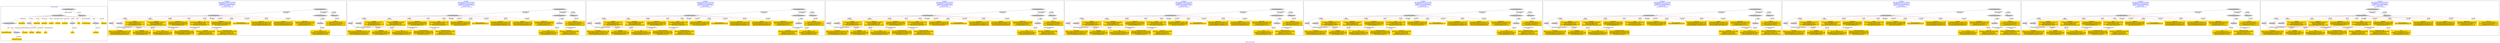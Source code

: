 digraph n0 {
fontcolor="blue"
remincross="true"
label="s04-ima-artworks.xml"
subgraph cluster_0 {
label="1-correct model"
n2[style="filled",color="white",fillcolor="lightgray",label="CulturalHeritageObject1"];
n3[shape="plaintext",style="filled",fillcolor="gold",label="relatedArtworksTitle"];
n4[style="filled",color="white",fillcolor="lightgray",label="Document2"];
n5[style="filled",color="white",fillcolor="lightgray",label="CulturalHeritageObject2"];
n6[shape="plaintext",style="filled",fillcolor="gold",label="creationDate"];
n7[style="filled",color="white",fillcolor="lightgray",label="Person1"];
n8[shape="plaintext",style="filled",fillcolor="gold",label="galleryLabel"];
n9[shape="plaintext",style="filled",fillcolor="gold",label="dimensions"];
n10[shape="plaintext",style="filled",fillcolor="gold",label="materials"];
n11[shape="plaintext",style="filled",fillcolor="gold",label="creditLine"];
n12[shape="plaintext",style="filled",fillcolor="gold",label="provenance"];
n13[style="filled",color="white",fillcolor="lightgray",label="Concept2"];
n14[shape="plaintext",style="filled",fillcolor="gold",label="title"];
n15[shape="plaintext",style="filled",fillcolor="gold",label="accessionNumber"];
n16[style="filled",color="white",fillcolor="lightgray",label="Document3"];
n17[shape="plaintext",style="filled",fillcolor="gold",label="nationality"];
n18[shape="plaintext",style="filled",fillcolor="gold",label="birthDate"];
n19[shape="plaintext",style="filled",fillcolor="gold",label="deathDate"];
n20[shape="plaintext",style="filled",fillcolor="gold",label="artist"];
n21[style="filled",color="white",fillcolor="lightgray",label="EuropeanaAggregation2"];
n22[style="filled",color="white",fillcolor="lightgray",label="WebResource2"];
n23[shape="plaintext",style="filled",fillcolor="gold",label="imageURL"];
n24[shape="plaintext",style="filled",fillcolor="gold",label="values"];
n25[shape="plaintext",style="filled",fillcolor="gold",label="relatedArtworksURL"];
n26[shape="plaintext",style="filled",fillcolor="gold",label="sourceURL"];
}
subgraph cluster_1 {
label="candidate 0\nlink coherence:0.6956521739130435\nnode coherence:0.7272727272727273\nconfidence:0.6153834489663028\nmapping score:0.5651991175698728\ncost:616.97047\n-precision:0.61-recall:0.58"
n28[style="filled",color="white",fillcolor="lightgray",label="CulturalHeritageObject1"];
n29[style="filled",color="white",fillcolor="lightgray",label="Person1"];
n30[style="filled",color="white",fillcolor="lightgray",label="Document1"];
n31[style="filled",color="white",fillcolor="lightgray",label="CulturalHeritageObject2"];
n32[style="filled",color="white",fillcolor="lightgray",label="Document2"];
n33[style="filled",color="white",fillcolor="lightgray",label="EuropeanaAggregation1"];
n34[style="filled",color="white",fillcolor="lightgray",label="WebResource1"];
n35[shape="plaintext",style="filled",fillcolor="gold",label="title\n[Document,classLink,0.357]\n[Document,columnSubClassOfLink,0.338]\n[CulturalHeritageObject,description,0.173]\n[CulturalHeritageObject,title,0.132]"];
n36[shape="plaintext",style="filled",fillcolor="gold",label="birthDate\n[CulturalHeritageObject,created,0.427]\n[Person,dateOfBirth,0.41]\n[CulturalHeritageObject,description,0.105]\n[Person,dateOfDeath,0.057]"];
n37[shape="plaintext",style="filled",fillcolor="gold",label="dimensions\n[CulturalHeritageObject,extent,0.89]\n[Person,dateOfDeath,0.063]\n[Person,dateOfBirth,0.04]\n[CulturalHeritageObject,description,0.007]"];
n38[shape="plaintext",style="filled",fillcolor="gold",label="creationDate\n[CulturalHeritageObject,created,0.466]\n[CulturalHeritageObject,description,0.223]\n[Person,biographicalInformation,0.184]\n[Person,dateOfDeath,0.127]"];
n39[shape="plaintext",style="filled",fillcolor="gold",label="nationality\n[Person,countryAssociatedWithThePerson,0.729]\n[CulturalHeritageObject,provenance,0.113]\n[CulturalHeritageObject,description,0.095]\n[Person,biographicalInformation,0.062]"];
n40[shape="plaintext",style="filled",fillcolor="gold",label="relatedArtworksTitle\n[Document,columnSubClassOfLink,0.693]\n[CulturalHeritageObject,provenance,0.104]\n[CulturalHeritageObject,description,0.104]\n[Document,classLink,0.1]"];
n41[shape="plaintext",style="filled",fillcolor="gold",label="values\n[CulturalHeritageObject,description,0.365]\n[Concept,prefLabel,0.246]\n[Document,columnSubClassOfLink,0.206]\n[Document,classLink,0.183]"];
n42[shape="plaintext",style="filled",fillcolor="gold",label="sourceURL\n[Document,columnSubClassOfLink,0.609]\n[Document,classLink,0.328]\n[WebResource,classLink,0.05]\n[CulturalHeritageObject,title,0.013]"];
n43[shape="plaintext",style="filled",fillcolor="gold",label="creditLine\n[CulturalHeritageObject,provenance,0.66]\n[CulturalHeritageObject,description,0.183]\n[Document,columnSubClassOfLink,0.08]\n[Document,classLink,0.077]"];
n44[shape="plaintext",style="filled",fillcolor="gold",label="deathDate\n[Person,dateOfDeath,0.495]\n[CulturalHeritageObject,created,0.342]\n[Person,biographicalInformation,0.115]\n[Person,dateOfBirth,0.047]"];
n45[shape="plaintext",style="filled",fillcolor="gold",label="accessionNumber\n[CulturalHeritageObject,extent,1.0]"];
n46[shape="plaintext",style="filled",fillcolor="gold",label="artist\n[Document,classLink,0.334]\n[Document,columnSubClassOfLink,0.323]\n[Person,nameOfThePerson,0.246]\n[CulturalHeritageObject,title,0.097]"];
n47[shape="plaintext",style="filled",fillcolor="gold",label="relatedArtworksURL\n[Document,columnSubClassOfLink,0.668]\n[Document,classLink,0.273]\n[WebResource,classLink,0.044]\n[CulturalHeritageObject,provenance,0.016]"];
n48[shape="plaintext",style="filled",fillcolor="gold",label="provenance\n[CulturalHeritageObject,provenance,0.373]\n[CulturalHeritageObject,description,0.305]\n[Person,biographicalInformation,0.228]\n[CulturalHeritageObject,rightsHolder,0.094]"];
n49[shape="plaintext",style="filled",fillcolor="gold",label="materials\n[CulturalHeritageObject,medium,0.875]\n[CulturalHeritageObject,description,0.119]\n[Person,biographicalInformation,0.006]\n[Document,columnSubClassOfLink,0.0]"];
n50[shape="plaintext",style="filled",fillcolor="gold",label="galleryLabel\n[CulturalHeritageObject,description,0.572]\n[Person,biographicalInformation,0.334]\n[Document,classLink,0.057]\n[CulturalHeritageObject,title,0.038]"];
n51[shape="plaintext",style="filled",fillcolor="gold",label="imageURL\n[WebResource,classLink,0.95]\n[Document,columnSubClassOfLink,0.032]\n[Document,classLink,0.017]\n[CulturalHeritageObject,provenance,0.001]"];
}
subgraph cluster_2 {
label="candidate 1\nlink coherence:0.6956521739130435\nnode coherence:0.7272727272727273\nconfidence:0.6153834489663028\nmapping score:0.5651991175698728\ncost:616.97047\n-precision:0.61-recall:0.58"
n53[style="filled",color="white",fillcolor="lightgray",label="CulturalHeritageObject1"];
n54[style="filled",color="white",fillcolor="lightgray",label="Person1"];
n55[style="filled",color="white",fillcolor="lightgray",label="Document1"];
n56[style="filled",color="white",fillcolor="lightgray",label="CulturalHeritageObject2"];
n57[style="filled",color="white",fillcolor="lightgray",label="Document2"];
n58[style="filled",color="white",fillcolor="lightgray",label="EuropeanaAggregation1"];
n59[style="filled",color="white",fillcolor="lightgray",label="WebResource1"];
n60[shape="plaintext",style="filled",fillcolor="gold",label="title\n[Document,classLink,0.357]\n[Document,columnSubClassOfLink,0.338]\n[CulturalHeritageObject,description,0.173]\n[CulturalHeritageObject,title,0.132]"];
n61[shape="plaintext",style="filled",fillcolor="gold",label="birthDate\n[CulturalHeritageObject,created,0.427]\n[Person,dateOfBirth,0.41]\n[CulturalHeritageObject,description,0.105]\n[Person,dateOfDeath,0.057]"];
n62[shape="plaintext",style="filled",fillcolor="gold",label="dimensions\n[CulturalHeritageObject,extent,0.89]\n[Person,dateOfDeath,0.063]\n[Person,dateOfBirth,0.04]\n[CulturalHeritageObject,description,0.007]"];
n63[shape="plaintext",style="filled",fillcolor="gold",label="creationDate\n[CulturalHeritageObject,created,0.466]\n[CulturalHeritageObject,description,0.223]\n[Person,biographicalInformation,0.184]\n[Person,dateOfDeath,0.127]"];
n64[shape="plaintext",style="filled",fillcolor="gold",label="nationality\n[Person,countryAssociatedWithThePerson,0.729]\n[CulturalHeritageObject,provenance,0.113]\n[CulturalHeritageObject,description,0.095]\n[Person,biographicalInformation,0.062]"];
n65[shape="plaintext",style="filled",fillcolor="gold",label="relatedArtworksTitle\n[Document,columnSubClassOfLink,0.693]\n[CulturalHeritageObject,provenance,0.104]\n[CulturalHeritageObject,description,0.104]\n[Document,classLink,0.1]"];
n66[shape="plaintext",style="filled",fillcolor="gold",label="values\n[CulturalHeritageObject,description,0.365]\n[Concept,prefLabel,0.246]\n[Document,columnSubClassOfLink,0.206]\n[Document,classLink,0.183]"];
n67[shape="plaintext",style="filled",fillcolor="gold",label="creditLine\n[CulturalHeritageObject,provenance,0.66]\n[CulturalHeritageObject,description,0.183]\n[Document,columnSubClassOfLink,0.08]\n[Document,classLink,0.077]"];
n68[shape="plaintext",style="filled",fillcolor="gold",label="deathDate\n[Person,dateOfDeath,0.495]\n[CulturalHeritageObject,created,0.342]\n[Person,biographicalInformation,0.115]\n[Person,dateOfBirth,0.047]"];
n69[shape="plaintext",style="filled",fillcolor="gold",label="accessionNumber\n[CulturalHeritageObject,extent,1.0]"];
n70[shape="plaintext",style="filled",fillcolor="gold",label="artist\n[Document,classLink,0.334]\n[Document,columnSubClassOfLink,0.323]\n[Person,nameOfThePerson,0.246]\n[CulturalHeritageObject,title,0.097]"];
n71[shape="plaintext",style="filled",fillcolor="gold",label="relatedArtworksURL\n[Document,columnSubClassOfLink,0.668]\n[Document,classLink,0.273]\n[WebResource,classLink,0.044]\n[CulturalHeritageObject,provenance,0.016]"];
n72[shape="plaintext",style="filled",fillcolor="gold",label="provenance\n[CulturalHeritageObject,provenance,0.373]\n[CulturalHeritageObject,description,0.305]\n[Person,biographicalInformation,0.228]\n[CulturalHeritageObject,rightsHolder,0.094]"];
n73[shape="plaintext",style="filled",fillcolor="gold",label="materials\n[CulturalHeritageObject,medium,0.875]\n[CulturalHeritageObject,description,0.119]\n[Person,biographicalInformation,0.006]\n[Document,columnSubClassOfLink,0.0]"];
n74[shape="plaintext",style="filled",fillcolor="gold",label="galleryLabel\n[CulturalHeritageObject,description,0.572]\n[Person,biographicalInformation,0.334]\n[Document,classLink,0.057]\n[CulturalHeritageObject,title,0.038]"];
n75[shape="plaintext",style="filled",fillcolor="gold",label="imageURL\n[WebResource,classLink,0.95]\n[Document,columnSubClassOfLink,0.032]\n[Document,classLink,0.017]\n[CulturalHeritageObject,provenance,0.001]"];
n76[shape="plaintext",style="filled",fillcolor="gold",label="sourceURL\n[Document,columnSubClassOfLink,0.609]\n[Document,classLink,0.328]\n[WebResource,classLink,0.05]\n[CulturalHeritageObject,title,0.013]"];
}
subgraph cluster_3 {
label="candidate 2\nlink coherence:0.6956521739130435\nnode coherence:0.7272727272727273\nconfidence:0.6153834489663028\nmapping score:0.5651991175698728\ncost:616.97047\n-precision:0.61-recall:0.58"
n78[style="filled",color="white",fillcolor="lightgray",label="CulturalHeritageObject1"];
n79[style="filled",color="white",fillcolor="lightgray",label="Person1"];
n80[style="filled",color="white",fillcolor="lightgray",label="Document1"];
n81[style="filled",color="white",fillcolor="lightgray",label="CulturalHeritageObject2"];
n82[style="filled",color="white",fillcolor="lightgray",label="Document2"];
n83[style="filled",color="white",fillcolor="lightgray",label="EuropeanaAggregation1"];
n84[style="filled",color="white",fillcolor="lightgray",label="WebResource1"];
n85[shape="plaintext",style="filled",fillcolor="gold",label="title\n[Document,classLink,0.357]\n[Document,columnSubClassOfLink,0.338]\n[CulturalHeritageObject,description,0.173]\n[CulturalHeritageObject,title,0.132]"];
n86[shape="plaintext",style="filled",fillcolor="gold",label="birthDate\n[CulturalHeritageObject,created,0.427]\n[Person,dateOfBirth,0.41]\n[CulturalHeritageObject,description,0.105]\n[Person,dateOfDeath,0.057]"];
n87[shape="plaintext",style="filled",fillcolor="gold",label="dimensions\n[CulturalHeritageObject,extent,0.89]\n[Person,dateOfDeath,0.063]\n[Person,dateOfBirth,0.04]\n[CulturalHeritageObject,description,0.007]"];
n88[shape="plaintext",style="filled",fillcolor="gold",label="creationDate\n[CulturalHeritageObject,created,0.466]\n[CulturalHeritageObject,description,0.223]\n[Person,biographicalInformation,0.184]\n[Person,dateOfDeath,0.127]"];
n89[shape="plaintext",style="filled",fillcolor="gold",label="nationality\n[Person,countryAssociatedWithThePerson,0.729]\n[CulturalHeritageObject,provenance,0.113]\n[CulturalHeritageObject,description,0.095]\n[Person,biographicalInformation,0.062]"];
n90[shape="plaintext",style="filled",fillcolor="gold",label="relatedArtworksTitle\n[Document,columnSubClassOfLink,0.693]\n[CulturalHeritageObject,provenance,0.104]\n[CulturalHeritageObject,description,0.104]\n[Document,classLink,0.1]"];
n91[shape="plaintext",style="filled",fillcolor="gold",label="values\n[CulturalHeritageObject,description,0.365]\n[Concept,prefLabel,0.246]\n[Document,columnSubClassOfLink,0.206]\n[Document,classLink,0.183]"];
n92[shape="plaintext",style="filled",fillcolor="gold",label="creditLine\n[CulturalHeritageObject,provenance,0.66]\n[CulturalHeritageObject,description,0.183]\n[Document,columnSubClassOfLink,0.08]\n[Document,classLink,0.077]"];
n93[shape="plaintext",style="filled",fillcolor="gold",label="deathDate\n[Person,dateOfDeath,0.495]\n[CulturalHeritageObject,created,0.342]\n[Person,biographicalInformation,0.115]\n[Person,dateOfBirth,0.047]"];
n94[shape="plaintext",style="filled",fillcolor="gold",label="sourceURL\n[Document,columnSubClassOfLink,0.609]\n[Document,classLink,0.328]\n[WebResource,classLink,0.05]\n[CulturalHeritageObject,title,0.013]"];
n95[shape="plaintext",style="filled",fillcolor="gold",label="accessionNumber\n[CulturalHeritageObject,extent,1.0]"];
n96[shape="plaintext",style="filled",fillcolor="gold",label="artist\n[Document,classLink,0.334]\n[Document,columnSubClassOfLink,0.323]\n[Person,nameOfThePerson,0.246]\n[CulturalHeritageObject,title,0.097]"];
n97[shape="plaintext",style="filled",fillcolor="gold",label="relatedArtworksURL\n[Document,columnSubClassOfLink,0.668]\n[Document,classLink,0.273]\n[WebResource,classLink,0.044]\n[CulturalHeritageObject,provenance,0.016]"];
n98[shape="plaintext",style="filled",fillcolor="gold",label="provenance\n[CulturalHeritageObject,provenance,0.373]\n[CulturalHeritageObject,description,0.305]\n[Person,biographicalInformation,0.228]\n[CulturalHeritageObject,rightsHolder,0.094]"];
n99[shape="plaintext",style="filled",fillcolor="gold",label="materials\n[CulturalHeritageObject,medium,0.875]\n[CulturalHeritageObject,description,0.119]\n[Person,biographicalInformation,0.006]\n[Document,columnSubClassOfLink,0.0]"];
n100[shape="plaintext",style="filled",fillcolor="gold",label="galleryLabel\n[CulturalHeritageObject,description,0.572]\n[Person,biographicalInformation,0.334]\n[Document,classLink,0.057]\n[CulturalHeritageObject,title,0.038]"];
n101[shape="plaintext",style="filled",fillcolor="gold",label="imageURL\n[WebResource,classLink,0.95]\n[Document,columnSubClassOfLink,0.032]\n[Document,classLink,0.017]\n[CulturalHeritageObject,provenance,0.001]"];
}
subgraph cluster_4 {
label="candidate 3\nlink coherence:0.6956521739130435\nnode coherence:0.7272727272727273\nconfidence:0.6153834489663028\nmapping score:0.5651991175698728\ncost:616.97047\n-precision:0.61-recall:0.58"
n103[style="filled",color="white",fillcolor="lightgray",label="CulturalHeritageObject1"];
n104[style="filled",color="white",fillcolor="lightgray",label="Person1"];
n105[style="filled",color="white",fillcolor="lightgray",label="Document1"];
n106[style="filled",color="white",fillcolor="lightgray",label="CulturalHeritageObject2"];
n107[style="filled",color="white",fillcolor="lightgray",label="Document2"];
n108[style="filled",color="white",fillcolor="lightgray",label="EuropeanaAggregation1"];
n109[style="filled",color="white",fillcolor="lightgray",label="WebResource1"];
n110[shape="plaintext",style="filled",fillcolor="gold",label="title\n[Document,classLink,0.357]\n[Document,columnSubClassOfLink,0.338]\n[CulturalHeritageObject,description,0.173]\n[CulturalHeritageObject,title,0.132]"];
n111[shape="plaintext",style="filled",fillcolor="gold",label="birthDate\n[CulturalHeritageObject,created,0.427]\n[Person,dateOfBirth,0.41]\n[CulturalHeritageObject,description,0.105]\n[Person,dateOfDeath,0.057]"];
n112[shape="plaintext",style="filled",fillcolor="gold",label="dimensions\n[CulturalHeritageObject,extent,0.89]\n[Person,dateOfDeath,0.063]\n[Person,dateOfBirth,0.04]\n[CulturalHeritageObject,description,0.007]"];
n113[shape="plaintext",style="filled",fillcolor="gold",label="creationDate\n[CulturalHeritageObject,created,0.466]\n[CulturalHeritageObject,description,0.223]\n[Person,biographicalInformation,0.184]\n[Person,dateOfDeath,0.127]"];
n114[shape="plaintext",style="filled",fillcolor="gold",label="nationality\n[Person,countryAssociatedWithThePerson,0.729]\n[CulturalHeritageObject,provenance,0.113]\n[CulturalHeritageObject,description,0.095]\n[Person,biographicalInformation,0.062]"];
n115[shape="plaintext",style="filled",fillcolor="gold",label="relatedArtworksTitle\n[Document,columnSubClassOfLink,0.693]\n[CulturalHeritageObject,provenance,0.104]\n[CulturalHeritageObject,description,0.104]\n[Document,classLink,0.1]"];
n116[shape="plaintext",style="filled",fillcolor="gold",label="values\n[CulturalHeritageObject,description,0.365]\n[Concept,prefLabel,0.246]\n[Document,columnSubClassOfLink,0.206]\n[Document,classLink,0.183]"];
n117[shape="plaintext",style="filled",fillcolor="gold",label="creditLine\n[CulturalHeritageObject,provenance,0.66]\n[CulturalHeritageObject,description,0.183]\n[Document,columnSubClassOfLink,0.08]\n[Document,classLink,0.077]"];
n118[shape="plaintext",style="filled",fillcolor="gold",label="deathDate\n[Person,dateOfDeath,0.495]\n[CulturalHeritageObject,created,0.342]\n[Person,biographicalInformation,0.115]\n[Person,dateOfBirth,0.047]"];
n119[shape="plaintext",style="filled",fillcolor="gold",label="accessionNumber\n[CulturalHeritageObject,extent,1.0]"];
n120[shape="plaintext",style="filled",fillcolor="gold",label="artist\n[Document,classLink,0.334]\n[Document,columnSubClassOfLink,0.323]\n[Person,nameOfThePerson,0.246]\n[CulturalHeritageObject,title,0.097]"];
n121[shape="plaintext",style="filled",fillcolor="gold",label="relatedArtworksURL\n[Document,columnSubClassOfLink,0.668]\n[Document,classLink,0.273]\n[WebResource,classLink,0.044]\n[CulturalHeritageObject,provenance,0.016]"];
n122[shape="plaintext",style="filled",fillcolor="gold",label="provenance\n[CulturalHeritageObject,provenance,0.373]\n[CulturalHeritageObject,description,0.305]\n[Person,biographicalInformation,0.228]\n[CulturalHeritageObject,rightsHolder,0.094]"];
n123[shape="plaintext",style="filled",fillcolor="gold",label="materials\n[CulturalHeritageObject,medium,0.875]\n[CulturalHeritageObject,description,0.119]\n[Person,biographicalInformation,0.006]\n[Document,columnSubClassOfLink,0.0]"];
n124[shape="plaintext",style="filled",fillcolor="gold",label="sourceURL\n[Document,columnSubClassOfLink,0.609]\n[Document,classLink,0.328]\n[WebResource,classLink,0.05]\n[CulturalHeritageObject,title,0.013]"];
n125[shape="plaintext",style="filled",fillcolor="gold",label="galleryLabel\n[CulturalHeritageObject,description,0.572]\n[Person,biographicalInformation,0.334]\n[Document,classLink,0.057]\n[CulturalHeritageObject,title,0.038]"];
n126[shape="plaintext",style="filled",fillcolor="gold",label="imageURL\n[WebResource,classLink,0.95]\n[Document,columnSubClassOfLink,0.032]\n[Document,classLink,0.017]\n[CulturalHeritageObject,provenance,0.001]"];
}
subgraph cluster_5 {
label="candidate 4\nlink coherence:0.6956521739130435\nnode coherence:0.7272727272727273\nconfidence:0.6153834489663028\nmapping score:0.5651991175698728\ncost:616.97047\n-precision:0.61-recall:0.58"
n128[style="filled",color="white",fillcolor="lightgray",label="CulturalHeritageObject1"];
n129[style="filled",color="white",fillcolor="lightgray",label="Person1"];
n130[style="filled",color="white",fillcolor="lightgray",label="Document1"];
n131[style="filled",color="white",fillcolor="lightgray",label="CulturalHeritageObject2"];
n132[style="filled",color="white",fillcolor="lightgray",label="Document2"];
n133[style="filled",color="white",fillcolor="lightgray",label="EuropeanaAggregation1"];
n134[style="filled",color="white",fillcolor="lightgray",label="WebResource1"];
n135[shape="plaintext",style="filled",fillcolor="gold",label="title\n[Document,classLink,0.357]\n[Document,columnSubClassOfLink,0.338]\n[CulturalHeritageObject,description,0.173]\n[CulturalHeritageObject,title,0.132]"];
n136[shape="plaintext",style="filled",fillcolor="gold",label="birthDate\n[CulturalHeritageObject,created,0.427]\n[Person,dateOfBirth,0.41]\n[CulturalHeritageObject,description,0.105]\n[Person,dateOfDeath,0.057]"];
n137[shape="plaintext",style="filled",fillcolor="gold",label="dimensions\n[CulturalHeritageObject,extent,0.89]\n[Person,dateOfDeath,0.063]\n[Person,dateOfBirth,0.04]\n[CulturalHeritageObject,description,0.007]"];
n138[shape="plaintext",style="filled",fillcolor="gold",label="creationDate\n[CulturalHeritageObject,created,0.466]\n[CulturalHeritageObject,description,0.223]\n[Person,biographicalInformation,0.184]\n[Person,dateOfDeath,0.127]"];
n139[shape="plaintext",style="filled",fillcolor="gold",label="nationality\n[Person,countryAssociatedWithThePerson,0.729]\n[CulturalHeritageObject,provenance,0.113]\n[CulturalHeritageObject,description,0.095]\n[Person,biographicalInformation,0.062]"];
n140[shape="plaintext",style="filled",fillcolor="gold",label="relatedArtworksTitle\n[Document,columnSubClassOfLink,0.693]\n[CulturalHeritageObject,provenance,0.104]\n[CulturalHeritageObject,description,0.104]\n[Document,classLink,0.1]"];
n141[shape="plaintext",style="filled",fillcolor="gold",label="values\n[CulturalHeritageObject,description,0.365]\n[Concept,prefLabel,0.246]\n[Document,columnSubClassOfLink,0.206]\n[Document,classLink,0.183]"];
n142[shape="plaintext",style="filled",fillcolor="gold",label="creditLine\n[CulturalHeritageObject,provenance,0.66]\n[CulturalHeritageObject,description,0.183]\n[Document,columnSubClassOfLink,0.08]\n[Document,classLink,0.077]"];
n143[shape="plaintext",style="filled",fillcolor="gold",label="deathDate\n[Person,dateOfDeath,0.495]\n[CulturalHeritageObject,created,0.342]\n[Person,biographicalInformation,0.115]\n[Person,dateOfBirth,0.047]"];
n144[shape="plaintext",style="filled",fillcolor="gold",label="accessionNumber\n[CulturalHeritageObject,extent,1.0]"];
n145[shape="plaintext",style="filled",fillcolor="gold",label="artist\n[Document,classLink,0.334]\n[Document,columnSubClassOfLink,0.323]\n[Person,nameOfThePerson,0.246]\n[CulturalHeritageObject,title,0.097]"];
n146[shape="plaintext",style="filled",fillcolor="gold",label="sourceURL\n[Document,columnSubClassOfLink,0.609]\n[Document,classLink,0.328]\n[WebResource,classLink,0.05]\n[CulturalHeritageObject,title,0.013]"];
n147[shape="plaintext",style="filled",fillcolor="gold",label="provenance\n[CulturalHeritageObject,provenance,0.373]\n[CulturalHeritageObject,description,0.305]\n[Person,biographicalInformation,0.228]\n[CulturalHeritageObject,rightsHolder,0.094]"];
n148[shape="plaintext",style="filled",fillcolor="gold",label="materials\n[CulturalHeritageObject,medium,0.875]\n[CulturalHeritageObject,description,0.119]\n[Person,biographicalInformation,0.006]\n[Document,columnSubClassOfLink,0.0]"];
n149[shape="plaintext",style="filled",fillcolor="gold",label="galleryLabel\n[CulturalHeritageObject,description,0.572]\n[Person,biographicalInformation,0.334]\n[Document,classLink,0.057]\n[CulturalHeritageObject,title,0.038]"];
n150[shape="plaintext",style="filled",fillcolor="gold",label="imageURL\n[WebResource,classLink,0.95]\n[Document,columnSubClassOfLink,0.032]\n[Document,classLink,0.017]\n[CulturalHeritageObject,provenance,0.001]"];
n151[shape="plaintext",style="filled",fillcolor="gold",label="relatedArtworksURL\n[Document,columnSubClassOfLink,0.668]\n[Document,classLink,0.273]\n[WebResource,classLink,0.044]\n[CulturalHeritageObject,provenance,0.016]"];
}
subgraph cluster_6 {
label="candidate 5\nlink coherence:0.6956521739130435\nnode coherence:0.7272727272727273\nconfidence:0.6153834489663028\nmapping score:0.5651991175698728\ncost:616.97047\n-precision:0.61-recall:0.58"
n153[style="filled",color="white",fillcolor="lightgray",label="CulturalHeritageObject1"];
n154[style="filled",color="white",fillcolor="lightgray",label="Person1"];
n155[style="filled",color="white",fillcolor="lightgray",label="Document1"];
n156[style="filled",color="white",fillcolor="lightgray",label="CulturalHeritageObject2"];
n157[style="filled",color="white",fillcolor="lightgray",label="Document2"];
n158[style="filled",color="white",fillcolor="lightgray",label="EuropeanaAggregation1"];
n159[style="filled",color="white",fillcolor="lightgray",label="WebResource1"];
n160[shape="plaintext",style="filled",fillcolor="gold",label="title\n[Document,classLink,0.357]\n[Document,columnSubClassOfLink,0.338]\n[CulturalHeritageObject,description,0.173]\n[CulturalHeritageObject,title,0.132]"];
n161[shape="plaintext",style="filled",fillcolor="gold",label="birthDate\n[CulturalHeritageObject,created,0.427]\n[Person,dateOfBirth,0.41]\n[CulturalHeritageObject,description,0.105]\n[Person,dateOfDeath,0.057]"];
n162[shape="plaintext",style="filled",fillcolor="gold",label="dimensions\n[CulturalHeritageObject,extent,0.89]\n[Person,dateOfDeath,0.063]\n[Person,dateOfBirth,0.04]\n[CulturalHeritageObject,description,0.007]"];
n163[shape="plaintext",style="filled",fillcolor="gold",label="creationDate\n[CulturalHeritageObject,created,0.466]\n[CulturalHeritageObject,description,0.223]\n[Person,biographicalInformation,0.184]\n[Person,dateOfDeath,0.127]"];
n164[shape="plaintext",style="filled",fillcolor="gold",label="nationality\n[Person,countryAssociatedWithThePerson,0.729]\n[CulturalHeritageObject,provenance,0.113]\n[CulturalHeritageObject,description,0.095]\n[Person,biographicalInformation,0.062]"];
n165[shape="plaintext",style="filled",fillcolor="gold",label="relatedArtworksTitle\n[Document,columnSubClassOfLink,0.693]\n[CulturalHeritageObject,provenance,0.104]\n[CulturalHeritageObject,description,0.104]\n[Document,classLink,0.1]"];
n166[shape="plaintext",style="filled",fillcolor="gold",label="values\n[CulturalHeritageObject,description,0.365]\n[Concept,prefLabel,0.246]\n[Document,columnSubClassOfLink,0.206]\n[Document,classLink,0.183]"];
n167[shape="plaintext",style="filled",fillcolor="gold",label="sourceURL\n[Document,columnSubClassOfLink,0.609]\n[Document,classLink,0.328]\n[WebResource,classLink,0.05]\n[CulturalHeritageObject,title,0.013]"];
n168[shape="plaintext",style="filled",fillcolor="gold",label="creditLine\n[CulturalHeritageObject,provenance,0.66]\n[CulturalHeritageObject,description,0.183]\n[Document,columnSubClassOfLink,0.08]\n[Document,classLink,0.077]"];
n169[shape="plaintext",style="filled",fillcolor="gold",label="deathDate\n[Person,dateOfDeath,0.495]\n[CulturalHeritageObject,created,0.342]\n[Person,biographicalInformation,0.115]\n[Person,dateOfBirth,0.047]"];
n170[shape="plaintext",style="filled",fillcolor="gold",label="accessionNumber\n[CulturalHeritageObject,extent,1.0]"];
n171[shape="plaintext",style="filled",fillcolor="gold",label="artist\n[Document,classLink,0.334]\n[Document,columnSubClassOfLink,0.323]\n[Person,nameOfThePerson,0.246]\n[CulturalHeritageObject,title,0.097]"];
n172[shape="plaintext",style="filled",fillcolor="gold",label="provenance\n[CulturalHeritageObject,provenance,0.373]\n[CulturalHeritageObject,description,0.305]\n[Person,biographicalInformation,0.228]\n[CulturalHeritageObject,rightsHolder,0.094]"];
n173[shape="plaintext",style="filled",fillcolor="gold",label="materials\n[CulturalHeritageObject,medium,0.875]\n[CulturalHeritageObject,description,0.119]\n[Person,biographicalInformation,0.006]\n[Document,columnSubClassOfLink,0.0]"];
n174[shape="plaintext",style="filled",fillcolor="gold",label="galleryLabel\n[CulturalHeritageObject,description,0.572]\n[Person,biographicalInformation,0.334]\n[Document,classLink,0.057]\n[CulturalHeritageObject,title,0.038]"];
n175[shape="plaintext",style="filled",fillcolor="gold",label="imageURL\n[WebResource,classLink,0.95]\n[Document,columnSubClassOfLink,0.032]\n[Document,classLink,0.017]\n[CulturalHeritageObject,provenance,0.001]"];
n176[shape="plaintext",style="filled",fillcolor="gold",label="relatedArtworksURL\n[Document,columnSubClassOfLink,0.668]\n[Document,classLink,0.273]\n[WebResource,classLink,0.044]\n[CulturalHeritageObject,provenance,0.016]"];
}
subgraph cluster_7 {
label="candidate 6\nlink coherence:0.6956521739130435\nnode coherence:0.7272727272727273\nconfidence:0.6153834489663028\nmapping score:0.5651991175698728\ncost:616.97047\n-precision:0.61-recall:0.58"
n178[style="filled",color="white",fillcolor="lightgray",label="CulturalHeritageObject1"];
n179[style="filled",color="white",fillcolor="lightgray",label="Person1"];
n180[style="filled",color="white",fillcolor="lightgray",label="Document1"];
n181[style="filled",color="white",fillcolor="lightgray",label="CulturalHeritageObject2"];
n182[style="filled",color="white",fillcolor="lightgray",label="Document2"];
n183[style="filled",color="white",fillcolor="lightgray",label="EuropeanaAggregation1"];
n184[style="filled",color="white",fillcolor="lightgray",label="WebResource1"];
n185[shape="plaintext",style="filled",fillcolor="gold",label="title\n[Document,classLink,0.357]\n[Document,columnSubClassOfLink,0.338]\n[CulturalHeritageObject,description,0.173]\n[CulturalHeritageObject,title,0.132]"];
n186[shape="plaintext",style="filled",fillcolor="gold",label="birthDate\n[CulturalHeritageObject,created,0.427]\n[Person,dateOfBirth,0.41]\n[CulturalHeritageObject,description,0.105]\n[Person,dateOfDeath,0.057]"];
n187[shape="plaintext",style="filled",fillcolor="gold",label="dimensions\n[CulturalHeritageObject,extent,0.89]\n[Person,dateOfDeath,0.063]\n[Person,dateOfBirth,0.04]\n[CulturalHeritageObject,description,0.007]"];
n188[shape="plaintext",style="filled",fillcolor="gold",label="creationDate\n[CulturalHeritageObject,created,0.466]\n[CulturalHeritageObject,description,0.223]\n[Person,biographicalInformation,0.184]\n[Person,dateOfDeath,0.127]"];
n189[shape="plaintext",style="filled",fillcolor="gold",label="nationality\n[Person,countryAssociatedWithThePerson,0.729]\n[CulturalHeritageObject,provenance,0.113]\n[CulturalHeritageObject,description,0.095]\n[Person,biographicalInformation,0.062]"];
n190[shape="plaintext",style="filled",fillcolor="gold",label="relatedArtworksTitle\n[Document,columnSubClassOfLink,0.693]\n[CulturalHeritageObject,provenance,0.104]\n[CulturalHeritageObject,description,0.104]\n[Document,classLink,0.1]"];
n191[shape="plaintext",style="filled",fillcolor="gold",label="values\n[CulturalHeritageObject,description,0.365]\n[Concept,prefLabel,0.246]\n[Document,columnSubClassOfLink,0.206]\n[Document,classLink,0.183]"];
n192[shape="plaintext",style="filled",fillcolor="gold",label="creditLine\n[CulturalHeritageObject,provenance,0.66]\n[CulturalHeritageObject,description,0.183]\n[Document,columnSubClassOfLink,0.08]\n[Document,classLink,0.077]"];
n193[shape="plaintext",style="filled",fillcolor="gold",label="deathDate\n[Person,dateOfDeath,0.495]\n[CulturalHeritageObject,created,0.342]\n[Person,biographicalInformation,0.115]\n[Person,dateOfBirth,0.047]"];
n194[shape="plaintext",style="filled",fillcolor="gold",label="sourceURL\n[Document,columnSubClassOfLink,0.609]\n[Document,classLink,0.328]\n[WebResource,classLink,0.05]\n[CulturalHeritageObject,title,0.013]"];
n195[shape="plaintext",style="filled",fillcolor="gold",label="accessionNumber\n[CulturalHeritageObject,extent,1.0]"];
n196[shape="plaintext",style="filled",fillcolor="gold",label="artist\n[Document,classLink,0.334]\n[Document,columnSubClassOfLink,0.323]\n[Person,nameOfThePerson,0.246]\n[CulturalHeritageObject,title,0.097]"];
n197[shape="plaintext",style="filled",fillcolor="gold",label="provenance\n[CulturalHeritageObject,provenance,0.373]\n[CulturalHeritageObject,description,0.305]\n[Person,biographicalInformation,0.228]\n[CulturalHeritageObject,rightsHolder,0.094]"];
n198[shape="plaintext",style="filled",fillcolor="gold",label="materials\n[CulturalHeritageObject,medium,0.875]\n[CulturalHeritageObject,description,0.119]\n[Person,biographicalInformation,0.006]\n[Document,columnSubClassOfLink,0.0]"];
n199[shape="plaintext",style="filled",fillcolor="gold",label="galleryLabel\n[CulturalHeritageObject,description,0.572]\n[Person,biographicalInformation,0.334]\n[Document,classLink,0.057]\n[CulturalHeritageObject,title,0.038]"];
n200[shape="plaintext",style="filled",fillcolor="gold",label="imageURL\n[WebResource,classLink,0.95]\n[Document,columnSubClassOfLink,0.032]\n[Document,classLink,0.017]\n[CulturalHeritageObject,provenance,0.001]"];
n201[shape="plaintext",style="filled",fillcolor="gold",label="relatedArtworksURL\n[Document,columnSubClassOfLink,0.668]\n[Document,classLink,0.273]\n[WebResource,classLink,0.044]\n[CulturalHeritageObject,provenance,0.016]"];
}
subgraph cluster_8 {
label="candidate 7\nlink coherence:0.6956521739130435\nnode coherence:0.7272727272727273\nconfidence:0.6153834489663028\nmapping score:0.5651991175698728\ncost:616.97047\n-precision:0.61-recall:0.58"
n203[style="filled",color="white",fillcolor="lightgray",label="CulturalHeritageObject1"];
n204[style="filled",color="white",fillcolor="lightgray",label="Person1"];
n205[style="filled",color="white",fillcolor="lightgray",label="Document1"];
n206[style="filled",color="white",fillcolor="lightgray",label="CulturalHeritageObject2"];
n207[style="filled",color="white",fillcolor="lightgray",label="Document2"];
n208[style="filled",color="white",fillcolor="lightgray",label="EuropeanaAggregation1"];
n209[style="filled",color="white",fillcolor="lightgray",label="WebResource1"];
n210[shape="plaintext",style="filled",fillcolor="gold",label="title\n[Document,classLink,0.357]\n[Document,columnSubClassOfLink,0.338]\n[CulturalHeritageObject,description,0.173]\n[CulturalHeritageObject,title,0.132]"];
n211[shape="plaintext",style="filled",fillcolor="gold",label="birthDate\n[CulturalHeritageObject,created,0.427]\n[Person,dateOfBirth,0.41]\n[CulturalHeritageObject,description,0.105]\n[Person,dateOfDeath,0.057]"];
n212[shape="plaintext",style="filled",fillcolor="gold",label="dimensions\n[CulturalHeritageObject,extent,0.89]\n[Person,dateOfDeath,0.063]\n[Person,dateOfBirth,0.04]\n[CulturalHeritageObject,description,0.007]"];
n213[shape="plaintext",style="filled",fillcolor="gold",label="creationDate\n[CulturalHeritageObject,created,0.466]\n[CulturalHeritageObject,description,0.223]\n[Person,biographicalInformation,0.184]\n[Person,dateOfDeath,0.127]"];
n214[shape="plaintext",style="filled",fillcolor="gold",label="nationality\n[Person,countryAssociatedWithThePerson,0.729]\n[CulturalHeritageObject,provenance,0.113]\n[CulturalHeritageObject,description,0.095]\n[Person,biographicalInformation,0.062]"];
n215[shape="plaintext",style="filled",fillcolor="gold",label="relatedArtworksTitle\n[Document,columnSubClassOfLink,0.693]\n[CulturalHeritageObject,provenance,0.104]\n[CulturalHeritageObject,description,0.104]\n[Document,classLink,0.1]"];
n216[shape="plaintext",style="filled",fillcolor="gold",label="values\n[CulturalHeritageObject,description,0.365]\n[Concept,prefLabel,0.246]\n[Document,columnSubClassOfLink,0.206]\n[Document,classLink,0.183]"];
n217[shape="plaintext",style="filled",fillcolor="gold",label="creditLine\n[CulturalHeritageObject,provenance,0.66]\n[CulturalHeritageObject,description,0.183]\n[Document,columnSubClassOfLink,0.08]\n[Document,classLink,0.077]"];
n218[shape="plaintext",style="filled",fillcolor="gold",label="deathDate\n[Person,dateOfDeath,0.495]\n[CulturalHeritageObject,created,0.342]\n[Person,biographicalInformation,0.115]\n[Person,dateOfBirth,0.047]"];
n219[shape="plaintext",style="filled",fillcolor="gold",label="accessionNumber\n[CulturalHeritageObject,extent,1.0]"];
n220[shape="plaintext",style="filled",fillcolor="gold",label="artist\n[Document,classLink,0.334]\n[Document,columnSubClassOfLink,0.323]\n[Person,nameOfThePerson,0.246]\n[CulturalHeritageObject,title,0.097]"];
n221[shape="plaintext",style="filled",fillcolor="gold",label="provenance\n[CulturalHeritageObject,provenance,0.373]\n[CulturalHeritageObject,description,0.305]\n[Person,biographicalInformation,0.228]\n[CulturalHeritageObject,rightsHolder,0.094]"];
n222[shape="plaintext",style="filled",fillcolor="gold",label="materials\n[CulturalHeritageObject,medium,0.875]\n[CulturalHeritageObject,description,0.119]\n[Person,biographicalInformation,0.006]\n[Document,columnSubClassOfLink,0.0]"];
n223[shape="plaintext",style="filled",fillcolor="gold",label="sourceURL\n[Document,columnSubClassOfLink,0.609]\n[Document,classLink,0.328]\n[WebResource,classLink,0.05]\n[CulturalHeritageObject,title,0.013]"];
n224[shape="plaintext",style="filled",fillcolor="gold",label="galleryLabel\n[CulturalHeritageObject,description,0.572]\n[Person,biographicalInformation,0.334]\n[Document,classLink,0.057]\n[CulturalHeritageObject,title,0.038]"];
n225[shape="plaintext",style="filled",fillcolor="gold",label="imageURL\n[WebResource,classLink,0.95]\n[Document,columnSubClassOfLink,0.032]\n[Document,classLink,0.017]\n[CulturalHeritageObject,provenance,0.001]"];
n226[shape="plaintext",style="filled",fillcolor="gold",label="relatedArtworksURL\n[Document,columnSubClassOfLink,0.668]\n[Document,classLink,0.273]\n[WebResource,classLink,0.044]\n[CulturalHeritageObject,provenance,0.016]"];
}
subgraph cluster_9 {
label="candidate 8\nlink coherence:0.6956521739130435\nnode coherence:0.7272727272727273\nconfidence:0.6153834489663028\nmapping score:0.5651991175698728\ncost:616.97047\n-precision:0.61-recall:0.58"
n228[style="filled",color="white",fillcolor="lightgray",label="CulturalHeritageObject1"];
n229[style="filled",color="white",fillcolor="lightgray",label="Person1"];
n230[style="filled",color="white",fillcolor="lightgray",label="Document1"];
n231[style="filled",color="white",fillcolor="lightgray",label="CulturalHeritageObject2"];
n232[style="filled",color="white",fillcolor="lightgray",label="Document2"];
n233[style="filled",color="white",fillcolor="lightgray",label="EuropeanaAggregation1"];
n234[style="filled",color="white",fillcolor="lightgray",label="WebResource1"];
n235[shape="plaintext",style="filled",fillcolor="gold",label="title\n[Document,classLink,0.357]\n[Document,columnSubClassOfLink,0.338]\n[CulturalHeritageObject,description,0.173]\n[CulturalHeritageObject,title,0.132]"];
n236[shape="plaintext",style="filled",fillcolor="gold",label="birthDate\n[CulturalHeritageObject,created,0.427]\n[Person,dateOfBirth,0.41]\n[CulturalHeritageObject,description,0.105]\n[Person,dateOfDeath,0.057]"];
n237[shape="plaintext",style="filled",fillcolor="gold",label="dimensions\n[CulturalHeritageObject,extent,0.89]\n[Person,dateOfDeath,0.063]\n[Person,dateOfBirth,0.04]\n[CulturalHeritageObject,description,0.007]"];
n238[shape="plaintext",style="filled",fillcolor="gold",label="creationDate\n[CulturalHeritageObject,created,0.466]\n[CulturalHeritageObject,description,0.223]\n[Person,biographicalInformation,0.184]\n[Person,dateOfDeath,0.127]"];
n239[shape="plaintext",style="filled",fillcolor="gold",label="nationality\n[Person,countryAssociatedWithThePerson,0.729]\n[CulturalHeritageObject,provenance,0.113]\n[CulturalHeritageObject,description,0.095]\n[Person,biographicalInformation,0.062]"];
n240[shape="plaintext",style="filled",fillcolor="gold",label="relatedArtworksTitle\n[Document,columnSubClassOfLink,0.693]\n[CulturalHeritageObject,provenance,0.104]\n[CulturalHeritageObject,description,0.104]\n[Document,classLink,0.1]"];
n241[shape="plaintext",style="filled",fillcolor="gold",label="values\n[CulturalHeritageObject,description,0.365]\n[Concept,prefLabel,0.246]\n[Document,columnSubClassOfLink,0.206]\n[Document,classLink,0.183]"];
n242[shape="plaintext",style="filled",fillcolor="gold",label="creditLine\n[CulturalHeritageObject,provenance,0.66]\n[CulturalHeritageObject,description,0.183]\n[Document,columnSubClassOfLink,0.08]\n[Document,classLink,0.077]"];
n243[shape="plaintext",style="filled",fillcolor="gold",label="deathDate\n[Person,dateOfDeath,0.495]\n[CulturalHeritageObject,created,0.342]\n[Person,biographicalInformation,0.115]\n[Person,dateOfBirth,0.047]"];
n244[shape="plaintext",style="filled",fillcolor="gold",label="accessionNumber\n[CulturalHeritageObject,extent,1.0]"];
n245[shape="plaintext",style="filled",fillcolor="gold",label="artist\n[Document,classLink,0.334]\n[Document,columnSubClassOfLink,0.323]\n[Person,nameOfThePerson,0.246]\n[CulturalHeritageObject,title,0.097]"];
n246[shape="plaintext",style="filled",fillcolor="gold",label="sourceURL\n[Document,columnSubClassOfLink,0.609]\n[Document,classLink,0.328]\n[WebResource,classLink,0.05]\n[CulturalHeritageObject,title,0.013]"];
n247[shape="plaintext",style="filled",fillcolor="gold",label="provenance\n[CulturalHeritageObject,provenance,0.373]\n[CulturalHeritageObject,description,0.305]\n[Person,biographicalInformation,0.228]\n[CulturalHeritageObject,rightsHolder,0.094]"];
n248[shape="plaintext",style="filled",fillcolor="gold",label="materials\n[CulturalHeritageObject,medium,0.875]\n[CulturalHeritageObject,description,0.119]\n[Person,biographicalInformation,0.006]\n[Document,columnSubClassOfLink,0.0]"];
n249[shape="plaintext",style="filled",fillcolor="gold",label="relatedArtworksURL\n[Document,columnSubClassOfLink,0.668]\n[Document,classLink,0.273]\n[WebResource,classLink,0.044]\n[CulturalHeritageObject,provenance,0.016]"];
n250[shape="plaintext",style="filled",fillcolor="gold",label="galleryLabel\n[CulturalHeritageObject,description,0.572]\n[Person,biographicalInformation,0.334]\n[Document,classLink,0.057]\n[CulturalHeritageObject,title,0.038]"];
n251[shape="plaintext",style="filled",fillcolor="gold",label="imageURL\n[WebResource,classLink,0.95]\n[Document,columnSubClassOfLink,0.032]\n[Document,classLink,0.017]\n[CulturalHeritageObject,provenance,0.001]"];
}
subgraph cluster_10 {
label="candidate 9\nlink coherence:0.6818181818181818\nnode coherence:0.7272727272727273\nconfidence:0.6153834489663028\nmapping score:0.5651991175698728\ncost:615.9763\n-precision:0.23-recall:0.21"
n253[style="filled",color="white",fillcolor="lightgray",label="CulturalHeritageObject1"];
n254[style="filled",color="white",fillcolor="lightgray",label="Person1"];
n255[style="filled",color="white",fillcolor="lightgray",label="Document1"];
n256[style="filled",color="white",fillcolor="lightgray",label="Document2"];
n257[style="filled",color="white",fillcolor="lightgray",label="EuropeanaAggregation1"];
n258[style="filled",color="white",fillcolor="lightgray",label="WebResource1"];
n259[shape="plaintext",style="filled",fillcolor="gold",label="title\n[Document,classLink,0.357]\n[Document,columnSubClassOfLink,0.338]\n[CulturalHeritageObject,description,0.173]\n[CulturalHeritageObject,title,0.132]"];
n260[shape="plaintext",style="filled",fillcolor="gold",label="birthDate\n[CulturalHeritageObject,created,0.427]\n[Person,dateOfBirth,0.41]\n[CulturalHeritageObject,description,0.105]\n[Person,dateOfDeath,0.057]"];
n261[shape="plaintext",style="filled",fillcolor="gold",label="dimensions\n[CulturalHeritageObject,extent,0.89]\n[Person,dateOfDeath,0.063]\n[Person,dateOfBirth,0.04]\n[CulturalHeritageObject,description,0.007]"];
n262[shape="plaintext",style="filled",fillcolor="gold",label="creationDate\n[CulturalHeritageObject,created,0.466]\n[CulturalHeritageObject,description,0.223]\n[Person,biographicalInformation,0.184]\n[Person,dateOfDeath,0.127]"];
n263[shape="plaintext",style="filled",fillcolor="gold",label="nationality\n[Person,countryAssociatedWithThePerson,0.729]\n[CulturalHeritageObject,provenance,0.113]\n[CulturalHeritageObject,description,0.095]\n[Person,biographicalInformation,0.062]"];
n264[shape="plaintext",style="filled",fillcolor="gold",label="relatedArtworksTitle\n[Document,columnSubClassOfLink,0.693]\n[CulturalHeritageObject,provenance,0.104]\n[CulturalHeritageObject,description,0.104]\n[Document,classLink,0.1]"];
n265[shape="plaintext",style="filled",fillcolor="gold",label="values\n[CulturalHeritageObject,description,0.365]\n[Concept,prefLabel,0.246]\n[Document,columnSubClassOfLink,0.206]\n[Document,classLink,0.183]"];
n266[shape="plaintext",style="filled",fillcolor="gold",label="sourceURL\n[Document,columnSubClassOfLink,0.609]\n[Document,classLink,0.328]\n[WebResource,classLink,0.05]\n[CulturalHeritageObject,title,0.013]"];
n267[shape="plaintext",style="filled",fillcolor="gold",label="creditLine\n[CulturalHeritageObject,provenance,0.66]\n[CulturalHeritageObject,description,0.183]\n[Document,columnSubClassOfLink,0.08]\n[Document,classLink,0.077]"];
n268[shape="plaintext",style="filled",fillcolor="gold",label="deathDate\n[Person,dateOfDeath,0.495]\n[CulturalHeritageObject,created,0.342]\n[Person,biographicalInformation,0.115]\n[Person,dateOfBirth,0.047]"];
n269[shape="plaintext",style="filled",fillcolor="gold",label="accessionNumber\n[CulturalHeritageObject,extent,1.0]"];
n270[shape="plaintext",style="filled",fillcolor="gold",label="artist\n[Document,classLink,0.334]\n[Document,columnSubClassOfLink,0.323]\n[Person,nameOfThePerson,0.246]\n[CulturalHeritageObject,title,0.097]"];
n271[shape="plaintext",style="filled",fillcolor="gold",label="relatedArtworksURL\n[Document,columnSubClassOfLink,0.668]\n[Document,classLink,0.273]\n[WebResource,classLink,0.044]\n[CulturalHeritageObject,provenance,0.016]"];
n272[shape="plaintext",style="filled",fillcolor="gold",label="provenance\n[CulturalHeritageObject,provenance,0.373]\n[CulturalHeritageObject,description,0.305]\n[Person,biographicalInformation,0.228]\n[CulturalHeritageObject,rightsHolder,0.094]"];
n273[shape="plaintext",style="filled",fillcolor="gold",label="materials\n[CulturalHeritageObject,medium,0.875]\n[CulturalHeritageObject,description,0.119]\n[Person,biographicalInformation,0.006]\n[Document,columnSubClassOfLink,0.0]"];
n274[shape="plaintext",style="filled",fillcolor="gold",label="galleryLabel\n[CulturalHeritageObject,description,0.572]\n[Person,biographicalInformation,0.334]\n[Document,classLink,0.057]\n[CulturalHeritageObject,title,0.038]"];
n275[shape="plaintext",style="filled",fillcolor="gold",label="imageURL\n[WebResource,classLink,0.95]\n[Document,columnSubClassOfLink,0.032]\n[Document,classLink,0.017]\n[CulturalHeritageObject,provenance,0.001]"];
}
n2 -> n3[color="brown",fontcolor="black",label="title"]
n2 -> n4[color="brown",fontcolor="black",label="page"]
n5 -> n6[color="brown",fontcolor="black",label="created"]
n5 -> n7[color="brown",fontcolor="black",label="creator"]
n5 -> n8[color="brown",fontcolor="black",label="description"]
n5 -> n9[color="brown",fontcolor="black",label="extent"]
n5 -> n10[color="brown",fontcolor="black",label="medium"]
n5 -> n11[color="brown",fontcolor="black",label="provenance"]
n5 -> n12[color="brown",fontcolor="black",label="provenance"]
n5 -> n13[color="brown",fontcolor="black",label="subject"]
n5 -> n14[color="brown",fontcolor="black",label="title"]
n5 -> n15[color="brown",fontcolor="black",label="accessionNumber"]
n5 -> n2[color="brown",fontcolor="black",label="isRelatedTo"]
n5 -> n16[color="brown",fontcolor="black",label="page"]
n7 -> n17[color="brown",fontcolor="black",label="countryAssociatedWithThePerson"]
n7 -> n18[color="brown",fontcolor="black",label="dateOfBirth"]
n7 -> n19[color="brown",fontcolor="black",label="dateOfDeath"]
n7 -> n20[color="brown",fontcolor="black",label="nameOfThePerson"]
n21 -> n5[color="brown",fontcolor="black",label="aggregatedCHO"]
n21 -> n22[color="brown",fontcolor="black",label="hasView"]
n22 -> n23[color="brown",fontcolor="black",label="classLink"]
n13 -> n24[color="brown",fontcolor="black",label="prefLabel"]
n4 -> n25[color="brown",fontcolor="black",label="classLink"]
n16 -> n26[color="brown",fontcolor="black",label="classLink"]
n28 -> n29[color="brown",fontcolor="black",label="creator\nw=0.99302"]
n28 -> n30[color="brown",fontcolor="black",label="page\nw=0.99753"]
n31 -> n32[color="brown",fontcolor="black",label="page\nw=0.99777"]
n33 -> n28[color="brown",fontcolor="black",label="aggregatedCHO\nw=0.99417"]
n33 -> n31[color="brown",fontcolor="black",label="aggregatedCHO\nw=0.99417"]
n33 -> n34[color="brown",fontcolor="black",label="hasView\nw=0.99381"]
n30 -> n35[color="brown",fontcolor="black",label="classLink\nw=1.0"]
n28 -> n36[color="brown",fontcolor="black",label="created\nw=100.0"]
n28 -> n37[color="brown",fontcolor="black",label="extent\nw=1.0"]
n28 -> n38[color="brown",fontcolor="black",label="created\nw=1.0"]
n29 -> n39[color="brown",fontcolor="black",label="countryAssociatedWithThePerson\nw=1.0"]
n30 -> n40[color="brown",fontcolor="black",label="columnSubClassOfLink\nw=100.0"]
n28 -> n41[color="brown",fontcolor="black",label="description\nw=100.0"]
n30 -> n42[color="brown",fontcolor="black",label="columnSubClassOfLink\nw=100.0"]
n28 -> n43[color="brown",fontcolor="black",label="provenance\nw=1.0"]
n29 -> n44[color="brown",fontcolor="black",label="dateOfDeath\nw=1.0"]
n28 -> n45[color="brown",fontcolor="black",label="extent\nw=100.0"]
n32 -> n46[color="brown",fontcolor="black",label="classLink\nw=1.0"]
n30 -> n47[color="brown",fontcolor="black",label="columnSubClassOfLink\nw=100.0"]
n28 -> n48[color="brown",fontcolor="black",label="provenance\nw=1.0"]
n28 -> n49[color="brown",fontcolor="black",label="medium\nw=1.0"]
n28 -> n50[color="brown",fontcolor="black",label="description\nw=1.0"]
n34 -> n51[color="brown",fontcolor="black",label="classLink\nw=1.0"]
n53 -> n54[color="brown",fontcolor="black",label="creator\nw=0.99302"]
n53 -> n55[color="brown",fontcolor="black",label="page\nw=0.99753"]
n56 -> n57[color="brown",fontcolor="black",label="page\nw=0.99777"]
n58 -> n53[color="brown",fontcolor="black",label="aggregatedCHO\nw=0.99417"]
n58 -> n56[color="brown",fontcolor="black",label="aggregatedCHO\nw=0.99417"]
n58 -> n59[color="brown",fontcolor="black",label="hasView\nw=0.99381"]
n55 -> n60[color="brown",fontcolor="black",label="classLink\nw=1.0"]
n53 -> n61[color="brown",fontcolor="black",label="created\nw=100.0"]
n53 -> n62[color="brown",fontcolor="black",label="extent\nw=1.0"]
n53 -> n63[color="brown",fontcolor="black",label="created\nw=1.0"]
n54 -> n64[color="brown",fontcolor="black",label="countryAssociatedWithThePerson\nw=1.0"]
n55 -> n65[color="brown",fontcolor="black",label="columnSubClassOfLink\nw=100.0"]
n53 -> n66[color="brown",fontcolor="black",label="description\nw=100.0"]
n53 -> n67[color="brown",fontcolor="black",label="provenance\nw=1.0"]
n54 -> n68[color="brown",fontcolor="black",label="dateOfDeath\nw=1.0"]
n53 -> n69[color="brown",fontcolor="black",label="extent\nw=100.0"]
n57 -> n70[color="brown",fontcolor="black",label="classLink\nw=1.0"]
n55 -> n71[color="brown",fontcolor="black",label="columnSubClassOfLink\nw=100.0"]
n53 -> n72[color="brown",fontcolor="black",label="provenance\nw=1.0"]
n53 -> n73[color="brown",fontcolor="black",label="medium\nw=1.0"]
n53 -> n74[color="brown",fontcolor="black",label="description\nw=1.0"]
n59 -> n75[color="brown",fontcolor="black",label="classLink\nw=1.0"]
n57 -> n76[color="brown",fontcolor="black",label="columnSubClassOfLink\nw=100.0"]
n78 -> n79[color="brown",fontcolor="black",label="creator\nw=0.99302"]
n78 -> n80[color="brown",fontcolor="black",label="page\nw=0.99753"]
n81 -> n82[color="brown",fontcolor="black",label="page\nw=0.99777"]
n83 -> n78[color="brown",fontcolor="black",label="aggregatedCHO\nw=0.99417"]
n83 -> n81[color="brown",fontcolor="black",label="aggregatedCHO\nw=0.99417"]
n83 -> n84[color="brown",fontcolor="black",label="hasView\nw=0.99381"]
n80 -> n85[color="brown",fontcolor="black",label="classLink\nw=1.0"]
n78 -> n86[color="brown",fontcolor="black",label="created\nw=100.0"]
n78 -> n87[color="brown",fontcolor="black",label="extent\nw=1.0"]
n78 -> n88[color="brown",fontcolor="black",label="created\nw=1.0"]
n79 -> n89[color="brown",fontcolor="black",label="countryAssociatedWithThePerson\nw=1.0"]
n80 -> n90[color="brown",fontcolor="black",label="columnSubClassOfLink\nw=100.0"]
n78 -> n91[color="brown",fontcolor="black",label="description\nw=100.0"]
n78 -> n92[color="brown",fontcolor="black",label="provenance\nw=1.0"]
n79 -> n93[color="brown",fontcolor="black",label="dateOfDeath\nw=1.0"]
n82 -> n94[color="brown",fontcolor="black",label="columnSubClassOfLink\nw=100.0"]
n78 -> n95[color="brown",fontcolor="black",label="extent\nw=100.0"]
n82 -> n96[color="brown",fontcolor="black",label="classLink\nw=1.0"]
n80 -> n97[color="brown",fontcolor="black",label="columnSubClassOfLink\nw=100.0"]
n78 -> n98[color="brown",fontcolor="black",label="provenance\nw=1.0"]
n78 -> n99[color="brown",fontcolor="black",label="medium\nw=1.0"]
n78 -> n100[color="brown",fontcolor="black",label="description\nw=1.0"]
n84 -> n101[color="brown",fontcolor="black",label="classLink\nw=1.0"]
n103 -> n104[color="brown",fontcolor="black",label="creator\nw=0.99302"]
n103 -> n105[color="brown",fontcolor="black",label="page\nw=0.99753"]
n106 -> n107[color="brown",fontcolor="black",label="page\nw=0.99777"]
n108 -> n103[color="brown",fontcolor="black",label="aggregatedCHO\nw=0.99417"]
n108 -> n106[color="brown",fontcolor="black",label="aggregatedCHO\nw=0.99417"]
n108 -> n109[color="brown",fontcolor="black",label="hasView\nw=0.99381"]
n105 -> n110[color="brown",fontcolor="black",label="classLink\nw=1.0"]
n103 -> n111[color="brown",fontcolor="black",label="created\nw=100.0"]
n103 -> n112[color="brown",fontcolor="black",label="extent\nw=1.0"]
n103 -> n113[color="brown",fontcolor="black",label="created\nw=1.0"]
n104 -> n114[color="brown",fontcolor="black",label="countryAssociatedWithThePerson\nw=1.0"]
n105 -> n115[color="brown",fontcolor="black",label="columnSubClassOfLink\nw=100.0"]
n103 -> n116[color="brown",fontcolor="black",label="description\nw=100.0"]
n103 -> n117[color="brown",fontcolor="black",label="provenance\nw=1.0"]
n104 -> n118[color="brown",fontcolor="black",label="dateOfDeath\nw=1.0"]
n103 -> n119[color="brown",fontcolor="black",label="extent\nw=100.0"]
n107 -> n120[color="brown",fontcolor="black",label="classLink\nw=1.0"]
n105 -> n121[color="brown",fontcolor="black",label="columnSubClassOfLink\nw=100.0"]
n103 -> n122[color="brown",fontcolor="black",label="provenance\nw=1.0"]
n103 -> n123[color="brown",fontcolor="black",label="medium\nw=1.0"]
n107 -> n124[color="brown",fontcolor="black",label="columnSubClassOfLink\nw=100.0"]
n103 -> n125[color="brown",fontcolor="black",label="description\nw=1.0"]
n109 -> n126[color="brown",fontcolor="black",label="classLink\nw=1.0"]
n128 -> n129[color="brown",fontcolor="black",label="creator\nw=0.99302"]
n128 -> n130[color="brown",fontcolor="black",label="page\nw=0.99753"]
n131 -> n132[color="brown",fontcolor="black",label="page\nw=0.99777"]
n133 -> n128[color="brown",fontcolor="black",label="aggregatedCHO\nw=0.99417"]
n133 -> n131[color="brown",fontcolor="black",label="aggregatedCHO\nw=0.99417"]
n133 -> n134[color="brown",fontcolor="black",label="hasView\nw=0.99381"]
n130 -> n135[color="brown",fontcolor="black",label="classLink\nw=1.0"]
n128 -> n136[color="brown",fontcolor="black",label="created\nw=100.0"]
n128 -> n137[color="brown",fontcolor="black",label="extent\nw=1.0"]
n128 -> n138[color="brown",fontcolor="black",label="created\nw=1.0"]
n129 -> n139[color="brown",fontcolor="black",label="countryAssociatedWithThePerson\nw=1.0"]
n130 -> n140[color="brown",fontcolor="black",label="columnSubClassOfLink\nw=100.0"]
n128 -> n141[color="brown",fontcolor="black",label="description\nw=100.0"]
n128 -> n142[color="brown",fontcolor="black",label="provenance\nw=1.0"]
n129 -> n143[color="brown",fontcolor="black",label="dateOfDeath\nw=1.0"]
n128 -> n144[color="brown",fontcolor="black",label="extent\nw=100.0"]
n132 -> n145[color="brown",fontcolor="black",label="classLink\nw=1.0"]
n130 -> n146[color="brown",fontcolor="black",label="columnSubClassOfLink\nw=100.0"]
n128 -> n147[color="brown",fontcolor="black",label="provenance\nw=1.0"]
n128 -> n148[color="brown",fontcolor="black",label="medium\nw=1.0"]
n128 -> n149[color="brown",fontcolor="black",label="description\nw=1.0"]
n134 -> n150[color="brown",fontcolor="black",label="classLink\nw=1.0"]
n132 -> n151[color="brown",fontcolor="black",label="columnSubClassOfLink\nw=100.0"]
n153 -> n154[color="brown",fontcolor="black",label="creator\nw=0.99302"]
n153 -> n155[color="brown",fontcolor="black",label="page\nw=0.99753"]
n156 -> n157[color="brown",fontcolor="black",label="page\nw=0.99777"]
n158 -> n153[color="brown",fontcolor="black",label="aggregatedCHO\nw=0.99417"]
n158 -> n156[color="brown",fontcolor="black",label="aggregatedCHO\nw=0.99417"]
n158 -> n159[color="brown",fontcolor="black",label="hasView\nw=0.99381"]
n155 -> n160[color="brown",fontcolor="black",label="classLink\nw=1.0"]
n153 -> n161[color="brown",fontcolor="black",label="created\nw=100.0"]
n153 -> n162[color="brown",fontcolor="black",label="extent\nw=1.0"]
n153 -> n163[color="brown",fontcolor="black",label="created\nw=1.0"]
n154 -> n164[color="brown",fontcolor="black",label="countryAssociatedWithThePerson\nw=1.0"]
n155 -> n165[color="brown",fontcolor="black",label="columnSubClassOfLink\nw=100.0"]
n153 -> n166[color="brown",fontcolor="black",label="description\nw=100.0"]
n155 -> n167[color="brown",fontcolor="black",label="columnSubClassOfLink\nw=100.0"]
n153 -> n168[color="brown",fontcolor="black",label="provenance\nw=1.0"]
n154 -> n169[color="brown",fontcolor="black",label="dateOfDeath\nw=1.0"]
n153 -> n170[color="brown",fontcolor="black",label="extent\nw=100.0"]
n157 -> n171[color="brown",fontcolor="black",label="classLink\nw=1.0"]
n153 -> n172[color="brown",fontcolor="black",label="provenance\nw=1.0"]
n153 -> n173[color="brown",fontcolor="black",label="medium\nw=1.0"]
n153 -> n174[color="brown",fontcolor="black",label="description\nw=1.0"]
n159 -> n175[color="brown",fontcolor="black",label="classLink\nw=1.0"]
n157 -> n176[color="brown",fontcolor="black",label="columnSubClassOfLink\nw=100.0"]
n178 -> n179[color="brown",fontcolor="black",label="creator\nw=0.99302"]
n178 -> n180[color="brown",fontcolor="black",label="page\nw=0.99753"]
n181 -> n182[color="brown",fontcolor="black",label="page\nw=0.99777"]
n183 -> n178[color="brown",fontcolor="black",label="aggregatedCHO\nw=0.99417"]
n183 -> n181[color="brown",fontcolor="black",label="aggregatedCHO\nw=0.99417"]
n183 -> n184[color="brown",fontcolor="black",label="hasView\nw=0.99381"]
n180 -> n185[color="brown",fontcolor="black",label="classLink\nw=1.0"]
n178 -> n186[color="brown",fontcolor="black",label="created\nw=100.0"]
n178 -> n187[color="brown",fontcolor="black",label="extent\nw=1.0"]
n178 -> n188[color="brown",fontcolor="black",label="created\nw=1.0"]
n179 -> n189[color="brown",fontcolor="black",label="countryAssociatedWithThePerson\nw=1.0"]
n180 -> n190[color="brown",fontcolor="black",label="columnSubClassOfLink\nw=100.0"]
n178 -> n191[color="brown",fontcolor="black",label="description\nw=100.0"]
n178 -> n192[color="brown",fontcolor="black",label="provenance\nw=1.0"]
n179 -> n193[color="brown",fontcolor="black",label="dateOfDeath\nw=1.0"]
n182 -> n194[color="brown",fontcolor="black",label="columnSubClassOfLink\nw=100.0"]
n178 -> n195[color="brown",fontcolor="black",label="extent\nw=100.0"]
n182 -> n196[color="brown",fontcolor="black",label="classLink\nw=1.0"]
n178 -> n197[color="brown",fontcolor="black",label="provenance\nw=1.0"]
n178 -> n198[color="brown",fontcolor="black",label="medium\nw=1.0"]
n178 -> n199[color="brown",fontcolor="black",label="description\nw=1.0"]
n184 -> n200[color="brown",fontcolor="black",label="classLink\nw=1.0"]
n182 -> n201[color="brown",fontcolor="black",label="columnSubClassOfLink\nw=100.0"]
n203 -> n204[color="brown",fontcolor="black",label="creator\nw=0.99302"]
n203 -> n205[color="brown",fontcolor="black",label="page\nw=0.99753"]
n206 -> n207[color="brown",fontcolor="black",label="page\nw=0.99777"]
n208 -> n203[color="brown",fontcolor="black",label="aggregatedCHO\nw=0.99417"]
n208 -> n206[color="brown",fontcolor="black",label="aggregatedCHO\nw=0.99417"]
n208 -> n209[color="brown",fontcolor="black",label="hasView\nw=0.99381"]
n205 -> n210[color="brown",fontcolor="black",label="classLink\nw=1.0"]
n203 -> n211[color="brown",fontcolor="black",label="created\nw=100.0"]
n203 -> n212[color="brown",fontcolor="black",label="extent\nw=1.0"]
n203 -> n213[color="brown",fontcolor="black",label="created\nw=1.0"]
n204 -> n214[color="brown",fontcolor="black",label="countryAssociatedWithThePerson\nw=1.0"]
n205 -> n215[color="brown",fontcolor="black",label="columnSubClassOfLink\nw=100.0"]
n203 -> n216[color="brown",fontcolor="black",label="description\nw=100.0"]
n203 -> n217[color="brown",fontcolor="black",label="provenance\nw=1.0"]
n204 -> n218[color="brown",fontcolor="black",label="dateOfDeath\nw=1.0"]
n203 -> n219[color="brown",fontcolor="black",label="extent\nw=100.0"]
n207 -> n220[color="brown",fontcolor="black",label="classLink\nw=1.0"]
n203 -> n221[color="brown",fontcolor="black",label="provenance\nw=1.0"]
n203 -> n222[color="brown",fontcolor="black",label="medium\nw=1.0"]
n207 -> n223[color="brown",fontcolor="black",label="columnSubClassOfLink\nw=100.0"]
n203 -> n224[color="brown",fontcolor="black",label="description\nw=1.0"]
n209 -> n225[color="brown",fontcolor="black",label="classLink\nw=1.0"]
n207 -> n226[color="brown",fontcolor="black",label="columnSubClassOfLink\nw=100.0"]
n228 -> n229[color="brown",fontcolor="black",label="creator\nw=0.99302"]
n228 -> n230[color="brown",fontcolor="black",label="page\nw=0.99753"]
n231 -> n232[color="brown",fontcolor="black",label="page\nw=0.99777"]
n233 -> n228[color="brown",fontcolor="black",label="aggregatedCHO\nw=0.99417"]
n233 -> n231[color="brown",fontcolor="black",label="aggregatedCHO\nw=0.99417"]
n233 -> n234[color="brown",fontcolor="black",label="hasView\nw=0.99381"]
n230 -> n235[color="brown",fontcolor="black",label="classLink\nw=1.0"]
n228 -> n236[color="brown",fontcolor="black",label="created\nw=100.0"]
n228 -> n237[color="brown",fontcolor="black",label="extent\nw=1.0"]
n228 -> n238[color="brown",fontcolor="black",label="created\nw=1.0"]
n229 -> n239[color="brown",fontcolor="black",label="countryAssociatedWithThePerson\nw=1.0"]
n230 -> n240[color="brown",fontcolor="black",label="columnSubClassOfLink\nw=100.0"]
n228 -> n241[color="brown",fontcolor="black",label="description\nw=100.0"]
n228 -> n242[color="brown",fontcolor="black",label="provenance\nw=1.0"]
n229 -> n243[color="brown",fontcolor="black",label="dateOfDeath\nw=1.0"]
n228 -> n244[color="brown",fontcolor="black",label="extent\nw=100.0"]
n232 -> n245[color="brown",fontcolor="black",label="classLink\nw=1.0"]
n230 -> n246[color="brown",fontcolor="black",label="columnSubClassOfLink\nw=100.0"]
n228 -> n247[color="brown",fontcolor="black",label="provenance\nw=1.0"]
n228 -> n248[color="brown",fontcolor="black",label="medium\nw=1.0"]
n232 -> n249[color="brown",fontcolor="black",label="columnSubClassOfLink\nw=100.0"]
n228 -> n250[color="brown",fontcolor="black",label="description\nw=1.0"]
n234 -> n251[color="brown",fontcolor="black",label="classLink\nw=1.0"]
n253 -> n254[color="brown",fontcolor="black",label="creator\nw=0.99302"]
n253 -> n255[color="brown",fontcolor="black",label="page\nw=0.99753"]
n253 -> n256[color="brown",fontcolor="black",label="page\nw=0.99777"]
n257 -> n253[color="brown",fontcolor="black",label="aggregatedCHO\nw=0.99417"]
n257 -> n258[color="brown",fontcolor="black",label="hasView\nw=0.99381"]
n255 -> n259[color="brown",fontcolor="black",label="classLink\nw=1.0"]
n253 -> n260[color="brown",fontcolor="black",label="created\nw=100.0"]
n253 -> n261[color="brown",fontcolor="black",label="extent\nw=1.0"]
n253 -> n262[color="brown",fontcolor="black",label="created\nw=1.0"]
n254 -> n263[color="brown",fontcolor="black",label="countryAssociatedWithThePerson\nw=1.0"]
n255 -> n264[color="brown",fontcolor="black",label="columnSubClassOfLink\nw=100.0"]
n253 -> n265[color="brown",fontcolor="black",label="description\nw=100.0"]
n255 -> n266[color="brown",fontcolor="black",label="columnSubClassOfLink\nw=100.0"]
n253 -> n267[color="brown",fontcolor="black",label="provenance\nw=1.0"]
n254 -> n268[color="brown",fontcolor="black",label="dateOfDeath\nw=1.0"]
n253 -> n269[color="brown",fontcolor="black",label="extent\nw=100.0"]
n256 -> n270[color="brown",fontcolor="black",label="classLink\nw=1.0"]
n255 -> n271[color="brown",fontcolor="black",label="columnSubClassOfLink\nw=100.0"]
n253 -> n272[color="brown",fontcolor="black",label="provenance\nw=1.0"]
n253 -> n273[color="brown",fontcolor="black",label="medium\nw=1.0"]
n253 -> n274[color="brown",fontcolor="black",label="description\nw=1.0"]
n258 -> n275[color="brown",fontcolor="black",label="classLink\nw=1.0"]
}
